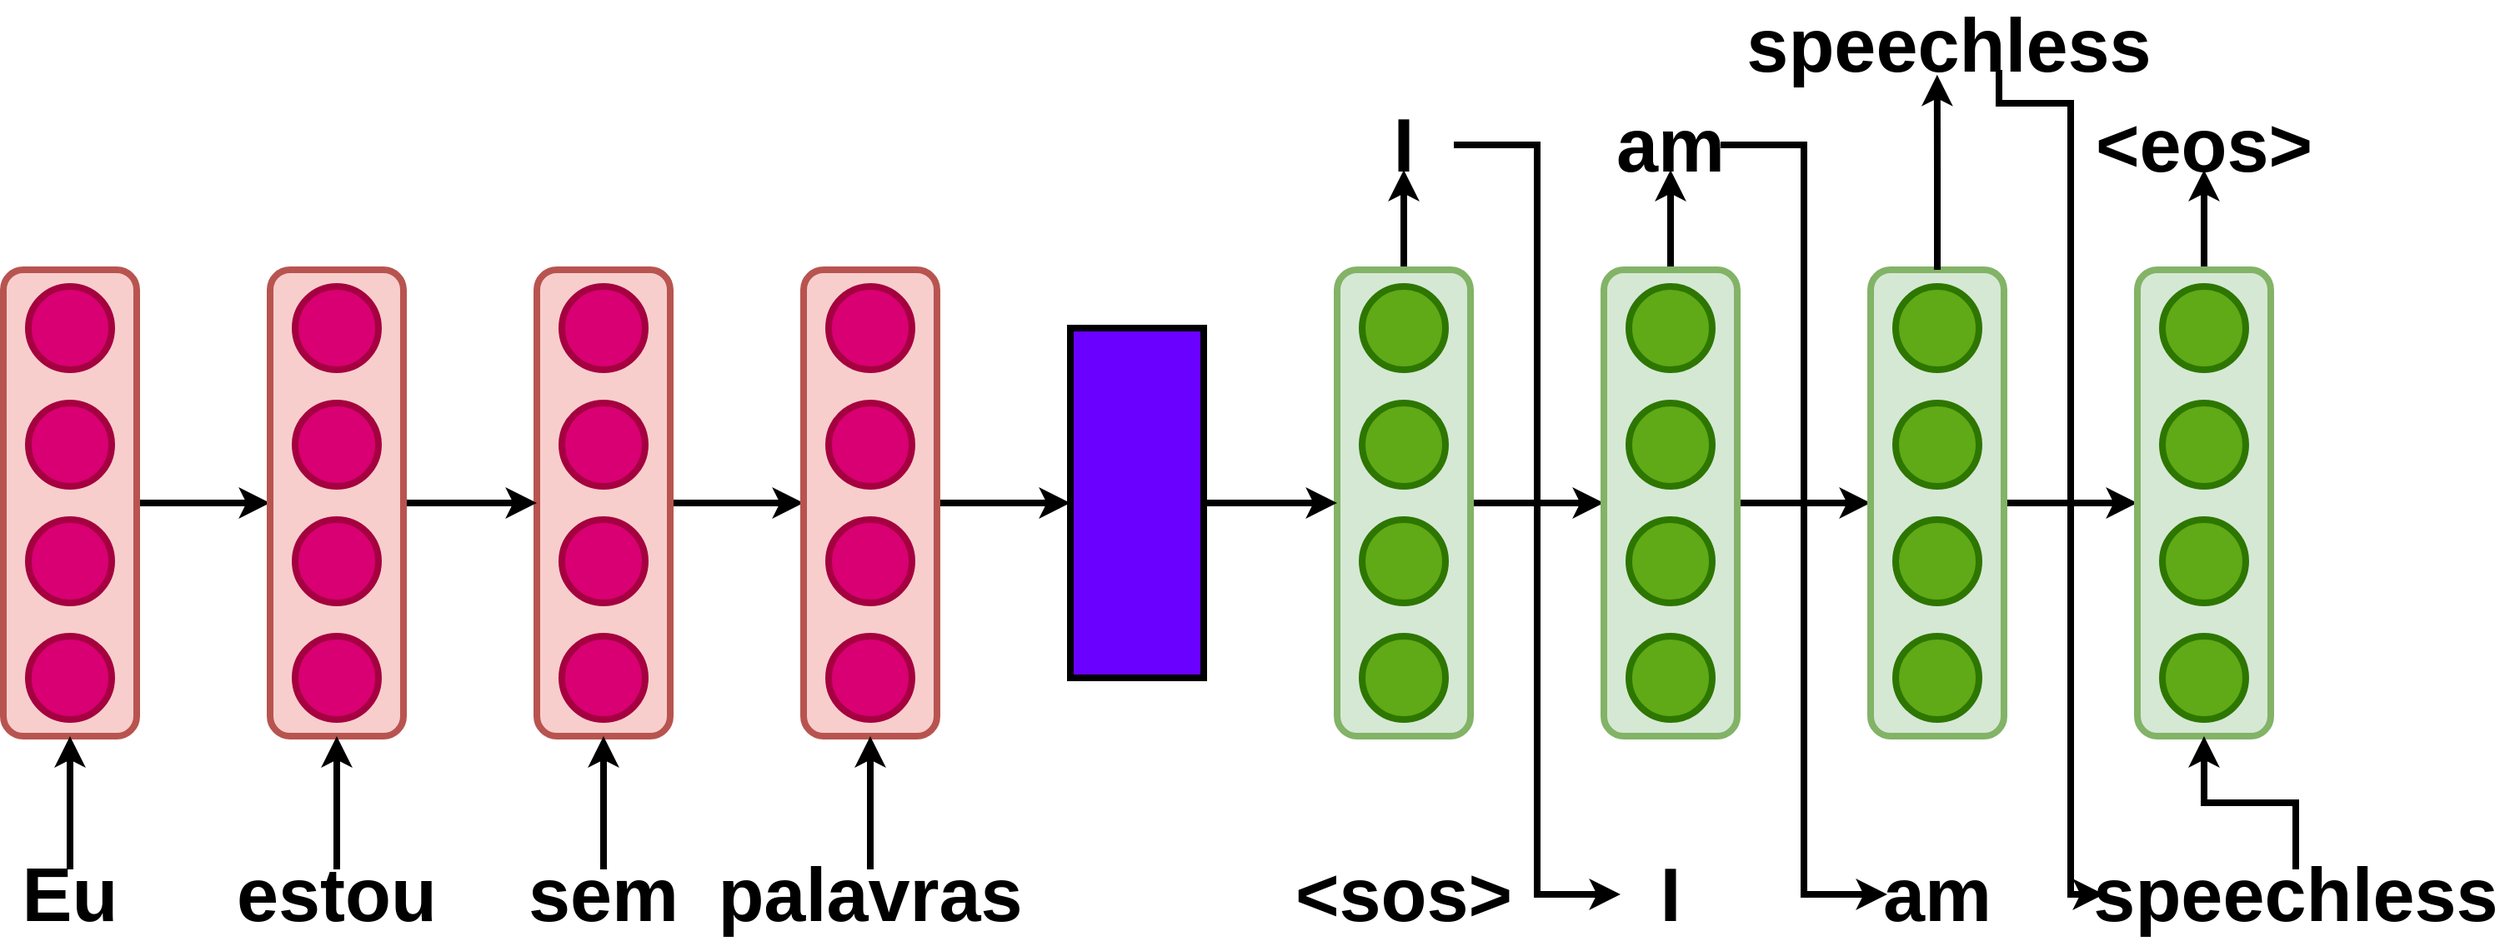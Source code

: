 <mxfile version="24.7.7">
  <diagram name="Page-1" id="91vlNi3rJ0HafXbtYq05">
    <mxGraphModel dx="2257" dy="1929" grid="1" gridSize="10" guides="1" tooltips="1" connect="1" arrows="1" fold="1" page="1" pageScale="1" pageWidth="850" pageHeight="1100" math="0" shadow="0">
      <root>
        <mxCell id="0" />
        <mxCell id="1" parent="0" />
        <mxCell id="JV7l5fWzAURVy-AbNuwU-95" style="edgeStyle=orthogonalEdgeStyle;rounded=0;orthogonalLoop=1;jettySize=auto;html=1;exitX=1;exitY=0.5;exitDx=0;exitDy=0;entryX=0;entryY=0.5;entryDx=0;entryDy=0;strokeWidth=4;" edge="1" parent="1" source="JV7l5fWzAURVy-AbNuwU-1" target="JV7l5fWzAURVy-AbNuwU-11">
          <mxGeometry relative="1" as="geometry" />
        </mxCell>
        <mxCell id="JV7l5fWzAURVy-AbNuwU-1" value="" style="rounded=1;whiteSpace=wrap;html=1;fillColor=#f8cecc;strokeColor=#b85450;strokeWidth=4;" vertex="1" parent="1">
          <mxGeometry x="240" y="160" width="80" height="280" as="geometry" />
        </mxCell>
        <mxCell id="JV7l5fWzAURVy-AbNuwU-2" value="" style="ellipse;whiteSpace=wrap;html=1;aspect=fixed;fillColor=#d80073;strokeColor=#A50040;strokeWidth=4;fontColor=#ffffff;" vertex="1" parent="1">
          <mxGeometry x="255" y="170" width="50" height="50" as="geometry" />
        </mxCell>
        <mxCell id="JV7l5fWzAURVy-AbNuwU-3" value="" style="ellipse;whiteSpace=wrap;html=1;aspect=fixed;fillColor=#d80073;strokeColor=#A50040;strokeWidth=4;fontColor=#ffffff;" vertex="1" parent="1">
          <mxGeometry x="255" y="240" width="50" height="50" as="geometry" />
        </mxCell>
        <mxCell id="JV7l5fWzAURVy-AbNuwU-4" value="" style="ellipse;whiteSpace=wrap;html=1;aspect=fixed;fillColor=#d80073;strokeColor=#A50040;strokeWidth=4;fontColor=#ffffff;" vertex="1" parent="1">
          <mxGeometry x="255" y="310" width="50" height="50" as="geometry" />
        </mxCell>
        <mxCell id="JV7l5fWzAURVy-AbNuwU-5" value="" style="ellipse;whiteSpace=wrap;html=1;aspect=fixed;fillColor=#d80073;strokeColor=#A50040;strokeWidth=4;fontColor=#ffffff;" vertex="1" parent="1">
          <mxGeometry x="255" y="380" width="50" height="50" as="geometry" />
        </mxCell>
        <mxCell id="JV7l5fWzAURVy-AbNuwU-50" style="edgeStyle=orthogonalEdgeStyle;rounded=0;orthogonalLoop=1;jettySize=auto;html=1;exitX=1;exitY=0.5;exitDx=0;exitDy=0;entryX=0;entryY=0.5;entryDx=0;entryDy=0;strokeWidth=4;" edge="1" parent="1" source="JV7l5fWzAURVy-AbNuwU-11" target="JV7l5fWzAURVy-AbNuwU-49">
          <mxGeometry relative="1" as="geometry" />
        </mxCell>
        <mxCell id="JV7l5fWzAURVy-AbNuwU-11" value="" style="rounded=1;whiteSpace=wrap;html=1;fillColor=#f8cecc;strokeColor=#b85450;strokeWidth=4;" vertex="1" parent="1">
          <mxGeometry x="400" y="160" width="80" height="280" as="geometry" />
        </mxCell>
        <mxCell id="JV7l5fWzAURVy-AbNuwU-12" value="" style="ellipse;whiteSpace=wrap;html=1;aspect=fixed;fillColor=#d80073;strokeColor=#A50040;strokeWidth=4;fontColor=#ffffff;" vertex="1" parent="1">
          <mxGeometry x="415" y="170" width="50" height="50" as="geometry" />
        </mxCell>
        <mxCell id="JV7l5fWzAURVy-AbNuwU-13" value="" style="ellipse;whiteSpace=wrap;html=1;aspect=fixed;fillColor=#d80073;strokeColor=#A50040;strokeWidth=4;fontColor=#ffffff;" vertex="1" parent="1">
          <mxGeometry x="415" y="240" width="50" height="50" as="geometry" />
        </mxCell>
        <mxCell id="JV7l5fWzAURVy-AbNuwU-14" value="" style="ellipse;whiteSpace=wrap;html=1;aspect=fixed;fillColor=#d80073;strokeColor=#A50040;strokeWidth=4;fontColor=#ffffff;" vertex="1" parent="1">
          <mxGeometry x="415" y="310" width="50" height="50" as="geometry" />
        </mxCell>
        <mxCell id="JV7l5fWzAURVy-AbNuwU-15" value="" style="ellipse;whiteSpace=wrap;html=1;aspect=fixed;fillColor=#d80073;strokeColor=#A50040;strokeWidth=4;fontColor=#ffffff;" vertex="1" parent="1">
          <mxGeometry x="415" y="380" width="50" height="50" as="geometry" />
        </mxCell>
        <mxCell id="JV7l5fWzAURVy-AbNuwU-55" style="edgeStyle=orthogonalEdgeStyle;rounded=0;orthogonalLoop=1;jettySize=auto;html=1;entryX=0.5;entryY=1;entryDx=0;entryDy=0;strokeWidth=4;" edge="1" parent="1" source="JV7l5fWzAURVy-AbNuwU-16" target="JV7l5fWzAURVy-AbNuwU-1">
          <mxGeometry relative="1" as="geometry" />
        </mxCell>
        <mxCell id="JV7l5fWzAURVy-AbNuwU-16" value="sem" style="text;html=1;align=center;verticalAlign=middle;whiteSpace=wrap;rounded=0;fontStyle=1;fontSize=45;" vertex="1" parent="1">
          <mxGeometry x="250" y="520" width="60" height="30" as="geometry" />
        </mxCell>
        <mxCell id="JV7l5fWzAURVy-AbNuwU-57" style="edgeStyle=orthogonalEdgeStyle;rounded=0;orthogonalLoop=1;jettySize=auto;html=1;entryX=0.5;entryY=1;entryDx=0;entryDy=0;strokeWidth=4;" edge="1" parent="1" source="JV7l5fWzAURVy-AbNuwU-18" target="JV7l5fWzAURVy-AbNuwU-11">
          <mxGeometry relative="1" as="geometry" />
        </mxCell>
        <mxCell id="JV7l5fWzAURVy-AbNuwU-18" value="palavras" style="text;html=1;align=center;verticalAlign=middle;whiteSpace=wrap;rounded=0;fontStyle=1;fontSize=45;" vertex="1" parent="1">
          <mxGeometry x="410" y="520" width="60" height="30" as="geometry" />
        </mxCell>
        <mxCell id="JV7l5fWzAURVy-AbNuwU-81" style="edgeStyle=orthogonalEdgeStyle;rounded=0;orthogonalLoop=1;jettySize=auto;html=1;exitX=0.5;exitY=0;exitDx=0;exitDy=0;strokeWidth=4;" edge="1" parent="1" source="JV7l5fWzAURVy-AbNuwU-19" target="JV7l5fWzAURVy-AbNuwU-72">
          <mxGeometry relative="1" as="geometry" />
        </mxCell>
        <mxCell id="JV7l5fWzAURVy-AbNuwU-96" style="edgeStyle=orthogonalEdgeStyle;rounded=0;orthogonalLoop=1;jettySize=auto;html=1;exitX=1;exitY=0.5;exitDx=0;exitDy=0;entryX=0;entryY=0.5;entryDx=0;entryDy=0;strokeWidth=4;" edge="1" parent="1" source="JV7l5fWzAURVy-AbNuwU-19" target="JV7l5fWzAURVy-AbNuwU-25">
          <mxGeometry relative="1" as="geometry" />
        </mxCell>
        <mxCell id="JV7l5fWzAURVy-AbNuwU-19" value="" style="rounded=1;whiteSpace=wrap;html=1;fillColor=#d5e8d4;strokeColor=#82b366;strokeWidth=4;" vertex="1" parent="1">
          <mxGeometry x="720" y="160" width="80" height="280" as="geometry" />
        </mxCell>
        <mxCell id="JV7l5fWzAURVy-AbNuwU-20" value="" style="ellipse;whiteSpace=wrap;html=1;aspect=fixed;fillColor=#60a917;strokeColor=#2D7600;strokeWidth=4;fontColor=#ffffff;" vertex="1" parent="1">
          <mxGeometry x="735" y="170" width="50" height="50" as="geometry" />
        </mxCell>
        <mxCell id="JV7l5fWzAURVy-AbNuwU-21" value="" style="ellipse;whiteSpace=wrap;html=1;aspect=fixed;fillColor=#60a917;strokeColor=#2D7600;strokeWidth=4;fontColor=#ffffff;" vertex="1" parent="1">
          <mxGeometry x="735" y="240" width="50" height="50" as="geometry" />
        </mxCell>
        <mxCell id="JV7l5fWzAURVy-AbNuwU-22" value="" style="ellipse;whiteSpace=wrap;html=1;aspect=fixed;fillColor=#60a917;strokeColor=#2D7600;strokeWidth=4;fontColor=#ffffff;" vertex="1" parent="1">
          <mxGeometry x="735" y="310" width="50" height="50" as="geometry" />
        </mxCell>
        <mxCell id="JV7l5fWzAURVy-AbNuwU-23" value="" style="ellipse;whiteSpace=wrap;html=1;aspect=fixed;fillColor=#60a917;strokeColor=#2D7600;strokeWidth=4;fontColor=#ffffff;" vertex="1" parent="1">
          <mxGeometry x="735" y="380" width="50" height="50" as="geometry" />
        </mxCell>
        <mxCell id="JV7l5fWzAURVy-AbNuwU-24" value="&amp;lt;sos&amp;gt;" style="text;html=1;align=center;verticalAlign=middle;whiteSpace=wrap;rounded=0;fontStyle=1;fontSize=45;" vertex="1" parent="1">
          <mxGeometry x="730" y="520" width="60" height="30" as="geometry" />
        </mxCell>
        <mxCell id="JV7l5fWzAURVy-AbNuwU-82" style="edgeStyle=orthogonalEdgeStyle;rounded=0;orthogonalLoop=1;jettySize=auto;html=1;exitX=0.5;exitY=0;exitDx=0;exitDy=0;entryX=0.5;entryY=1;entryDx=0;entryDy=0;strokeWidth=4;" edge="1" parent="1" source="JV7l5fWzAURVy-AbNuwU-25" target="JV7l5fWzAURVy-AbNuwU-73">
          <mxGeometry relative="1" as="geometry" />
        </mxCell>
        <mxCell id="JV7l5fWzAURVy-AbNuwU-97" style="edgeStyle=orthogonalEdgeStyle;rounded=0;orthogonalLoop=1;jettySize=auto;html=1;exitX=1;exitY=0.5;exitDx=0;exitDy=0;entryX=0;entryY=0.5;entryDx=0;entryDy=0;strokeWidth=4;" edge="1" parent="1" source="JV7l5fWzAURVy-AbNuwU-25" target="JV7l5fWzAURVy-AbNuwU-31">
          <mxGeometry relative="1" as="geometry" />
        </mxCell>
        <mxCell id="JV7l5fWzAURVy-AbNuwU-25" value="" style="rounded=1;whiteSpace=wrap;html=1;fillColor=#d5e8d4;strokeColor=#82b366;strokeWidth=4;" vertex="1" parent="1">
          <mxGeometry x="880" y="160" width="80" height="280" as="geometry" />
        </mxCell>
        <mxCell id="JV7l5fWzAURVy-AbNuwU-26" value="" style="ellipse;whiteSpace=wrap;html=1;aspect=fixed;fillColor=#60a917;strokeColor=#2D7600;strokeWidth=4;fontColor=#ffffff;" vertex="1" parent="1">
          <mxGeometry x="895" y="170" width="50" height="50" as="geometry" />
        </mxCell>
        <mxCell id="JV7l5fWzAURVy-AbNuwU-27" value="" style="ellipse;whiteSpace=wrap;html=1;aspect=fixed;fillColor=#60a917;strokeColor=#2D7600;strokeWidth=4;fontColor=#ffffff;" vertex="1" parent="1">
          <mxGeometry x="895" y="240" width="50" height="50" as="geometry" />
        </mxCell>
        <mxCell id="JV7l5fWzAURVy-AbNuwU-28" value="" style="ellipse;whiteSpace=wrap;html=1;aspect=fixed;fillColor=#60a917;strokeColor=#2D7600;strokeWidth=4;fontColor=#ffffff;" vertex="1" parent="1">
          <mxGeometry x="895" y="310" width="50" height="50" as="geometry" />
        </mxCell>
        <mxCell id="JV7l5fWzAURVy-AbNuwU-29" value="" style="ellipse;whiteSpace=wrap;html=1;aspect=fixed;fillColor=#60a917;strokeColor=#2D7600;strokeWidth=4;fontColor=#ffffff;" vertex="1" parent="1">
          <mxGeometry x="895" y="380" width="50" height="50" as="geometry" />
        </mxCell>
        <mxCell id="JV7l5fWzAURVy-AbNuwU-30" value="I" style="text;html=1;align=center;verticalAlign=middle;whiteSpace=wrap;rounded=0;fontStyle=1;fontSize=45;" vertex="1" parent="1">
          <mxGeometry x="890" y="520" width="60" height="30" as="geometry" />
        </mxCell>
        <mxCell id="JV7l5fWzAURVy-AbNuwU-98" style="edgeStyle=orthogonalEdgeStyle;rounded=0;orthogonalLoop=1;jettySize=auto;html=1;exitX=1;exitY=0.5;exitDx=0;exitDy=0;entryX=0;entryY=0.5;entryDx=0;entryDy=0;strokeWidth=4;" edge="1" parent="1" source="JV7l5fWzAURVy-AbNuwU-31" target="JV7l5fWzAURVy-AbNuwU-37">
          <mxGeometry relative="1" as="geometry" />
        </mxCell>
        <mxCell id="JV7l5fWzAURVy-AbNuwU-31" value="" style="rounded=1;whiteSpace=wrap;html=1;fillColor=#d5e8d4;strokeColor=#82b366;strokeWidth=4;" vertex="1" parent="1">
          <mxGeometry x="1040" y="160" width="80" height="280" as="geometry" />
        </mxCell>
        <mxCell id="JV7l5fWzAURVy-AbNuwU-32" value="" style="ellipse;whiteSpace=wrap;html=1;aspect=fixed;fillColor=#60a917;strokeColor=#2D7600;strokeWidth=4;fontColor=#ffffff;" vertex="1" parent="1">
          <mxGeometry x="1055" y="170" width="50" height="50" as="geometry" />
        </mxCell>
        <mxCell id="JV7l5fWzAURVy-AbNuwU-33" value="" style="ellipse;whiteSpace=wrap;html=1;aspect=fixed;fillColor=#60a917;strokeColor=#2D7600;strokeWidth=4;fontColor=#ffffff;" vertex="1" parent="1">
          <mxGeometry x="1055" y="240" width="50" height="50" as="geometry" />
        </mxCell>
        <mxCell id="JV7l5fWzAURVy-AbNuwU-34" value="" style="ellipse;whiteSpace=wrap;html=1;aspect=fixed;fillColor=#60a917;strokeColor=#2D7600;strokeWidth=4;fontColor=#ffffff;" vertex="1" parent="1">
          <mxGeometry x="1055" y="310" width="50" height="50" as="geometry" />
        </mxCell>
        <mxCell id="JV7l5fWzAURVy-AbNuwU-35" value="" style="ellipse;whiteSpace=wrap;html=1;aspect=fixed;fillColor=#60a917;strokeColor=#2D7600;strokeWidth=4;fontColor=#ffffff;" vertex="1" parent="1">
          <mxGeometry x="1055" y="380" width="50" height="50" as="geometry" />
        </mxCell>
        <mxCell id="JV7l5fWzAURVy-AbNuwU-36" value="am" style="text;html=1;align=center;verticalAlign=middle;whiteSpace=wrap;rounded=0;fontStyle=1;fontSize=45;" vertex="1" parent="1">
          <mxGeometry x="1050" y="520" width="60" height="30" as="geometry" />
        </mxCell>
        <mxCell id="JV7l5fWzAURVy-AbNuwU-90" style="edgeStyle=orthogonalEdgeStyle;rounded=0;orthogonalLoop=1;jettySize=auto;html=1;entryX=0.5;entryY=1;entryDx=0;entryDy=0;strokeWidth=4;" edge="1" parent="1" source="JV7l5fWzAURVy-AbNuwU-37" target="JV7l5fWzAURVy-AbNuwU-75">
          <mxGeometry relative="1" as="geometry" />
        </mxCell>
        <mxCell id="JV7l5fWzAURVy-AbNuwU-37" value="" style="rounded=1;whiteSpace=wrap;html=1;fillColor=#d5e8d4;strokeColor=#82b366;strokeWidth=4;" vertex="1" parent="1">
          <mxGeometry x="1200" y="160" width="80" height="280" as="geometry" />
        </mxCell>
        <mxCell id="JV7l5fWzAURVy-AbNuwU-38" value="" style="ellipse;whiteSpace=wrap;html=1;aspect=fixed;fillColor=#60a917;strokeColor=#2D7600;strokeWidth=4;fontColor=#ffffff;" vertex="1" parent="1">
          <mxGeometry x="1215" y="170" width="50" height="50" as="geometry" />
        </mxCell>
        <mxCell id="JV7l5fWzAURVy-AbNuwU-39" value="" style="ellipse;whiteSpace=wrap;html=1;aspect=fixed;fillColor=#60a917;strokeColor=#2D7600;strokeWidth=4;fontColor=#ffffff;" vertex="1" parent="1">
          <mxGeometry x="1215" y="240" width="50" height="50" as="geometry" />
        </mxCell>
        <mxCell id="JV7l5fWzAURVy-AbNuwU-40" value="" style="ellipse;whiteSpace=wrap;html=1;aspect=fixed;fillColor=#60a917;strokeColor=#2D7600;strokeWidth=4;fontColor=#ffffff;" vertex="1" parent="1">
          <mxGeometry x="1215" y="310" width="50" height="50" as="geometry" />
        </mxCell>
        <mxCell id="JV7l5fWzAURVy-AbNuwU-41" value="" style="ellipse;whiteSpace=wrap;html=1;aspect=fixed;fillColor=#60a917;strokeColor=#2D7600;strokeWidth=4;fontColor=#ffffff;" vertex="1" parent="1">
          <mxGeometry x="1215" y="380" width="50" height="50" as="geometry" />
        </mxCell>
        <mxCell id="JV7l5fWzAURVy-AbNuwU-85" style="edgeStyle=orthogonalEdgeStyle;rounded=0;orthogonalLoop=1;jettySize=auto;html=1;exitX=0.5;exitY=0;exitDx=0;exitDy=0;entryX=0.5;entryY=1;entryDx=0;entryDy=0;strokeWidth=4;" edge="1" parent="1" source="JV7l5fWzAURVy-AbNuwU-42" target="JV7l5fWzAURVy-AbNuwU-37">
          <mxGeometry relative="1" as="geometry" />
        </mxCell>
        <mxCell id="JV7l5fWzAURVy-AbNuwU-42" value="speechless" style="text;html=1;align=center;verticalAlign=middle;whiteSpace=wrap;rounded=0;fontStyle=1;fontSize=45;" vertex="1" parent="1">
          <mxGeometry x="1265" y="520" width="60" height="30" as="geometry" />
        </mxCell>
        <mxCell id="JV7l5fWzAURVy-AbNuwU-51" style="edgeStyle=orthogonalEdgeStyle;rounded=0;orthogonalLoop=1;jettySize=auto;html=1;exitX=1;exitY=0.5;exitDx=0;exitDy=0;entryX=0;entryY=0.5;entryDx=0;entryDy=0;strokeWidth=4;" edge="1" parent="1" source="JV7l5fWzAURVy-AbNuwU-49" target="JV7l5fWzAURVy-AbNuwU-19">
          <mxGeometry relative="1" as="geometry" />
        </mxCell>
        <mxCell id="JV7l5fWzAURVy-AbNuwU-49" value="" style="rounded=0;whiteSpace=wrap;html=1;fillColor=#6a00ff;fontColor=#ffffff;strokeColor=#000000;strokeWidth=4;" vertex="1" parent="1">
          <mxGeometry x="560" y="195" width="80" height="210" as="geometry" />
        </mxCell>
        <mxCell id="JV7l5fWzAURVy-AbNuwU-92" style="edgeStyle=orthogonalEdgeStyle;rounded=0;orthogonalLoop=1;jettySize=auto;html=1;exitX=1;exitY=0.5;exitDx=0;exitDy=0;entryX=0;entryY=0.5;entryDx=0;entryDy=0;strokeWidth=4;" edge="1" parent="1" source="JV7l5fWzAURVy-AbNuwU-58" target="JV7l5fWzAURVy-AbNuwU-63">
          <mxGeometry relative="1" as="geometry" />
        </mxCell>
        <mxCell id="JV7l5fWzAURVy-AbNuwU-58" value="" style="rounded=1;whiteSpace=wrap;html=1;fillColor=#f8cecc;strokeColor=#b85450;strokeWidth=4;" vertex="1" parent="1">
          <mxGeometry x="-80" y="160" width="80" height="280" as="geometry" />
        </mxCell>
        <mxCell id="JV7l5fWzAURVy-AbNuwU-59" value="" style="ellipse;whiteSpace=wrap;html=1;aspect=fixed;fillColor=#d80073;strokeColor=#A50040;strokeWidth=4;fontColor=#ffffff;" vertex="1" parent="1">
          <mxGeometry x="-65" y="170" width="50" height="50" as="geometry" />
        </mxCell>
        <mxCell id="JV7l5fWzAURVy-AbNuwU-60" value="" style="ellipse;whiteSpace=wrap;html=1;aspect=fixed;fillColor=#d80073;strokeColor=#A50040;strokeWidth=4;fontColor=#ffffff;" vertex="1" parent="1">
          <mxGeometry x="-65" y="240" width="50" height="50" as="geometry" />
        </mxCell>
        <mxCell id="JV7l5fWzAURVy-AbNuwU-61" value="" style="ellipse;whiteSpace=wrap;html=1;aspect=fixed;fillColor=#d80073;strokeColor=#A50040;strokeWidth=4;fontColor=#ffffff;" vertex="1" parent="1">
          <mxGeometry x="-65" y="310" width="50" height="50" as="geometry" />
        </mxCell>
        <mxCell id="JV7l5fWzAURVy-AbNuwU-62" value="" style="ellipse;whiteSpace=wrap;html=1;aspect=fixed;fillColor=#d80073;strokeColor=#A50040;strokeWidth=4;fontColor=#ffffff;" vertex="1" parent="1">
          <mxGeometry x="-65" y="380" width="50" height="50" as="geometry" />
        </mxCell>
        <mxCell id="JV7l5fWzAURVy-AbNuwU-93" style="edgeStyle=orthogonalEdgeStyle;rounded=0;orthogonalLoop=1;jettySize=auto;html=1;exitX=1;exitY=0.5;exitDx=0;exitDy=0;entryX=0;entryY=0.5;entryDx=0;entryDy=0;strokeWidth=4;" edge="1" parent="1" source="JV7l5fWzAURVy-AbNuwU-63" target="JV7l5fWzAURVy-AbNuwU-1">
          <mxGeometry relative="1" as="geometry" />
        </mxCell>
        <mxCell id="JV7l5fWzAURVy-AbNuwU-63" value="" style="rounded=1;whiteSpace=wrap;html=1;fillColor=#f8cecc;strokeColor=#b85450;strokeWidth=4;" vertex="1" parent="1">
          <mxGeometry x="80" y="160" width="80" height="280" as="geometry" />
        </mxCell>
        <mxCell id="JV7l5fWzAURVy-AbNuwU-64" value="" style="ellipse;whiteSpace=wrap;html=1;aspect=fixed;fillColor=#d80073;strokeColor=#A50040;strokeWidth=4;fontColor=#ffffff;" vertex="1" parent="1">
          <mxGeometry x="95" y="170" width="50" height="50" as="geometry" />
        </mxCell>
        <mxCell id="JV7l5fWzAURVy-AbNuwU-65" value="" style="ellipse;whiteSpace=wrap;html=1;aspect=fixed;fillColor=#d80073;strokeColor=#A50040;strokeWidth=4;fontColor=#ffffff;" vertex="1" parent="1">
          <mxGeometry x="95" y="240" width="50" height="50" as="geometry" />
        </mxCell>
        <mxCell id="JV7l5fWzAURVy-AbNuwU-66" value="" style="ellipse;whiteSpace=wrap;html=1;aspect=fixed;fillColor=#d80073;strokeColor=#A50040;strokeWidth=4;fontColor=#ffffff;" vertex="1" parent="1">
          <mxGeometry x="95" y="310" width="50" height="50" as="geometry" />
        </mxCell>
        <mxCell id="JV7l5fWzAURVy-AbNuwU-67" value="" style="ellipse;whiteSpace=wrap;html=1;aspect=fixed;fillColor=#d80073;strokeColor=#A50040;strokeWidth=4;fontColor=#ffffff;" vertex="1" parent="1">
          <mxGeometry x="95" y="380" width="50" height="50" as="geometry" />
        </mxCell>
        <mxCell id="JV7l5fWzAURVy-AbNuwU-68" style="edgeStyle=orthogonalEdgeStyle;rounded=0;orthogonalLoop=1;jettySize=auto;html=1;entryX=0.5;entryY=1;entryDx=0;entryDy=0;strokeWidth=4;" edge="1" parent="1" source="JV7l5fWzAURVy-AbNuwU-69" target="JV7l5fWzAURVy-AbNuwU-58">
          <mxGeometry relative="1" as="geometry" />
        </mxCell>
        <mxCell id="JV7l5fWzAURVy-AbNuwU-69" value="Eu" style="text;html=1;align=center;verticalAlign=middle;whiteSpace=wrap;rounded=0;fontStyle=1;fontSize=45;" vertex="1" parent="1">
          <mxGeometry x="-70" y="520" width="60" height="30" as="geometry" />
        </mxCell>
        <mxCell id="JV7l5fWzAURVy-AbNuwU-70" style="edgeStyle=orthogonalEdgeStyle;rounded=0;orthogonalLoop=1;jettySize=auto;html=1;entryX=0.5;entryY=1;entryDx=0;entryDy=0;strokeWidth=4;" edge="1" parent="1" source="JV7l5fWzAURVy-AbNuwU-71" target="JV7l5fWzAURVy-AbNuwU-63">
          <mxGeometry relative="1" as="geometry" />
        </mxCell>
        <mxCell id="JV7l5fWzAURVy-AbNuwU-71" value="estou" style="text;html=1;align=center;verticalAlign=middle;whiteSpace=wrap;rounded=0;fontStyle=1;fontSize=45;" vertex="1" parent="1">
          <mxGeometry x="90" y="520" width="60" height="30" as="geometry" />
        </mxCell>
        <mxCell id="JV7l5fWzAURVy-AbNuwU-76" style="edgeStyle=orthogonalEdgeStyle;rounded=0;orthogonalLoop=1;jettySize=auto;html=1;entryX=0;entryY=0.5;entryDx=0;entryDy=0;strokeWidth=4;" edge="1" parent="1" source="JV7l5fWzAURVy-AbNuwU-72" target="JV7l5fWzAURVy-AbNuwU-30">
          <mxGeometry relative="1" as="geometry" />
        </mxCell>
        <mxCell id="JV7l5fWzAURVy-AbNuwU-72" value="I" style="text;html=1;align=center;verticalAlign=middle;whiteSpace=wrap;rounded=0;fontStyle=1;fontSize=45;" vertex="1" parent="1">
          <mxGeometry x="730" y="70" width="60" height="30" as="geometry" />
        </mxCell>
        <mxCell id="JV7l5fWzAURVy-AbNuwU-77" style="edgeStyle=orthogonalEdgeStyle;rounded=0;orthogonalLoop=1;jettySize=auto;html=1;entryX=0;entryY=0.5;entryDx=0;entryDy=0;strokeWidth=4;" edge="1" parent="1" source="JV7l5fWzAURVy-AbNuwU-73" target="JV7l5fWzAURVy-AbNuwU-36">
          <mxGeometry relative="1" as="geometry" />
        </mxCell>
        <mxCell id="JV7l5fWzAURVy-AbNuwU-73" value="am" style="text;html=1;align=center;verticalAlign=middle;whiteSpace=wrap;rounded=0;fontStyle=1;fontSize=45;" vertex="1" parent="1">
          <mxGeometry x="890" y="70" width="60" height="30" as="geometry" />
        </mxCell>
        <mxCell id="JV7l5fWzAURVy-AbNuwU-87" style="edgeStyle=orthogonalEdgeStyle;rounded=0;orthogonalLoop=1;jettySize=auto;html=1;exitX=1;exitY=1;exitDx=0;exitDy=0;strokeWidth=4;" edge="1" parent="1" source="JV7l5fWzAURVy-AbNuwU-74">
          <mxGeometry relative="1" as="geometry">
            <mxPoint x="1180" y="535" as="targetPoint" />
            <Array as="points">
              <mxPoint x="1117" y="60" />
              <mxPoint x="1160" y="60" />
              <mxPoint x="1160" y="535" />
            </Array>
          </mxGeometry>
        </mxCell>
        <mxCell id="JV7l5fWzAURVy-AbNuwU-74" value="speechless" style="text;html=1;align=center;verticalAlign=middle;whiteSpace=wrap;rounded=0;fontStyle=1;fontSize=45;" vertex="1" parent="1">
          <mxGeometry x="1057" y="10" width="60" height="30" as="geometry" />
        </mxCell>
        <mxCell id="JV7l5fWzAURVy-AbNuwU-75" value="&amp;lt;eos&amp;gt;" style="text;html=1;align=center;verticalAlign=middle;whiteSpace=wrap;rounded=0;fontStyle=1;fontSize=45;" vertex="1" parent="1">
          <mxGeometry x="1210" y="70" width="60" height="30" as="geometry" />
        </mxCell>
        <mxCell id="JV7l5fWzAURVy-AbNuwU-83" style="edgeStyle=orthogonalEdgeStyle;rounded=0;orthogonalLoop=1;jettySize=auto;html=1;exitX=0.5;exitY=0;exitDx=0;exitDy=0;entryX=0.382;entryY=1.097;entryDx=0;entryDy=0;entryPerimeter=0;strokeWidth=4;" edge="1" parent="1" source="JV7l5fWzAURVy-AbNuwU-31" target="JV7l5fWzAURVy-AbNuwU-74">
          <mxGeometry relative="1" as="geometry" />
        </mxCell>
      </root>
    </mxGraphModel>
  </diagram>
</mxfile>

